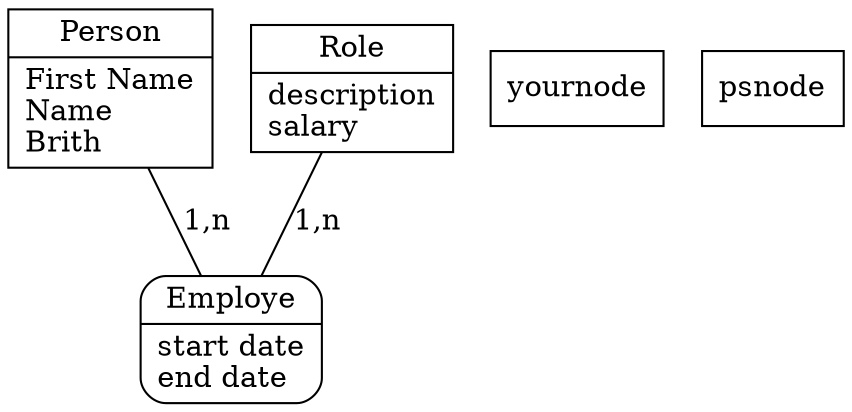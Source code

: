 graph mcd {
       edge  [
       len=2
       labeldistance=0
       ];
 
   "Person" [
       shape=record
       label="{\N|First Name\lName\lBrith\l}"
  ];

  "Role" [
      shape=record
      label="{\N|description\lsalary\l}"
  ];

  "Employe" [
      shape=Mrecord
      label="{\N|start date\lend date\l}"
  ];


"Person" -- "Employe" [ label="1,n" ];
"Role" -- "Employe" [ label="1,n" ];
yournode [shapefile="key.png"];
psnode [shape=DFDbox];
}